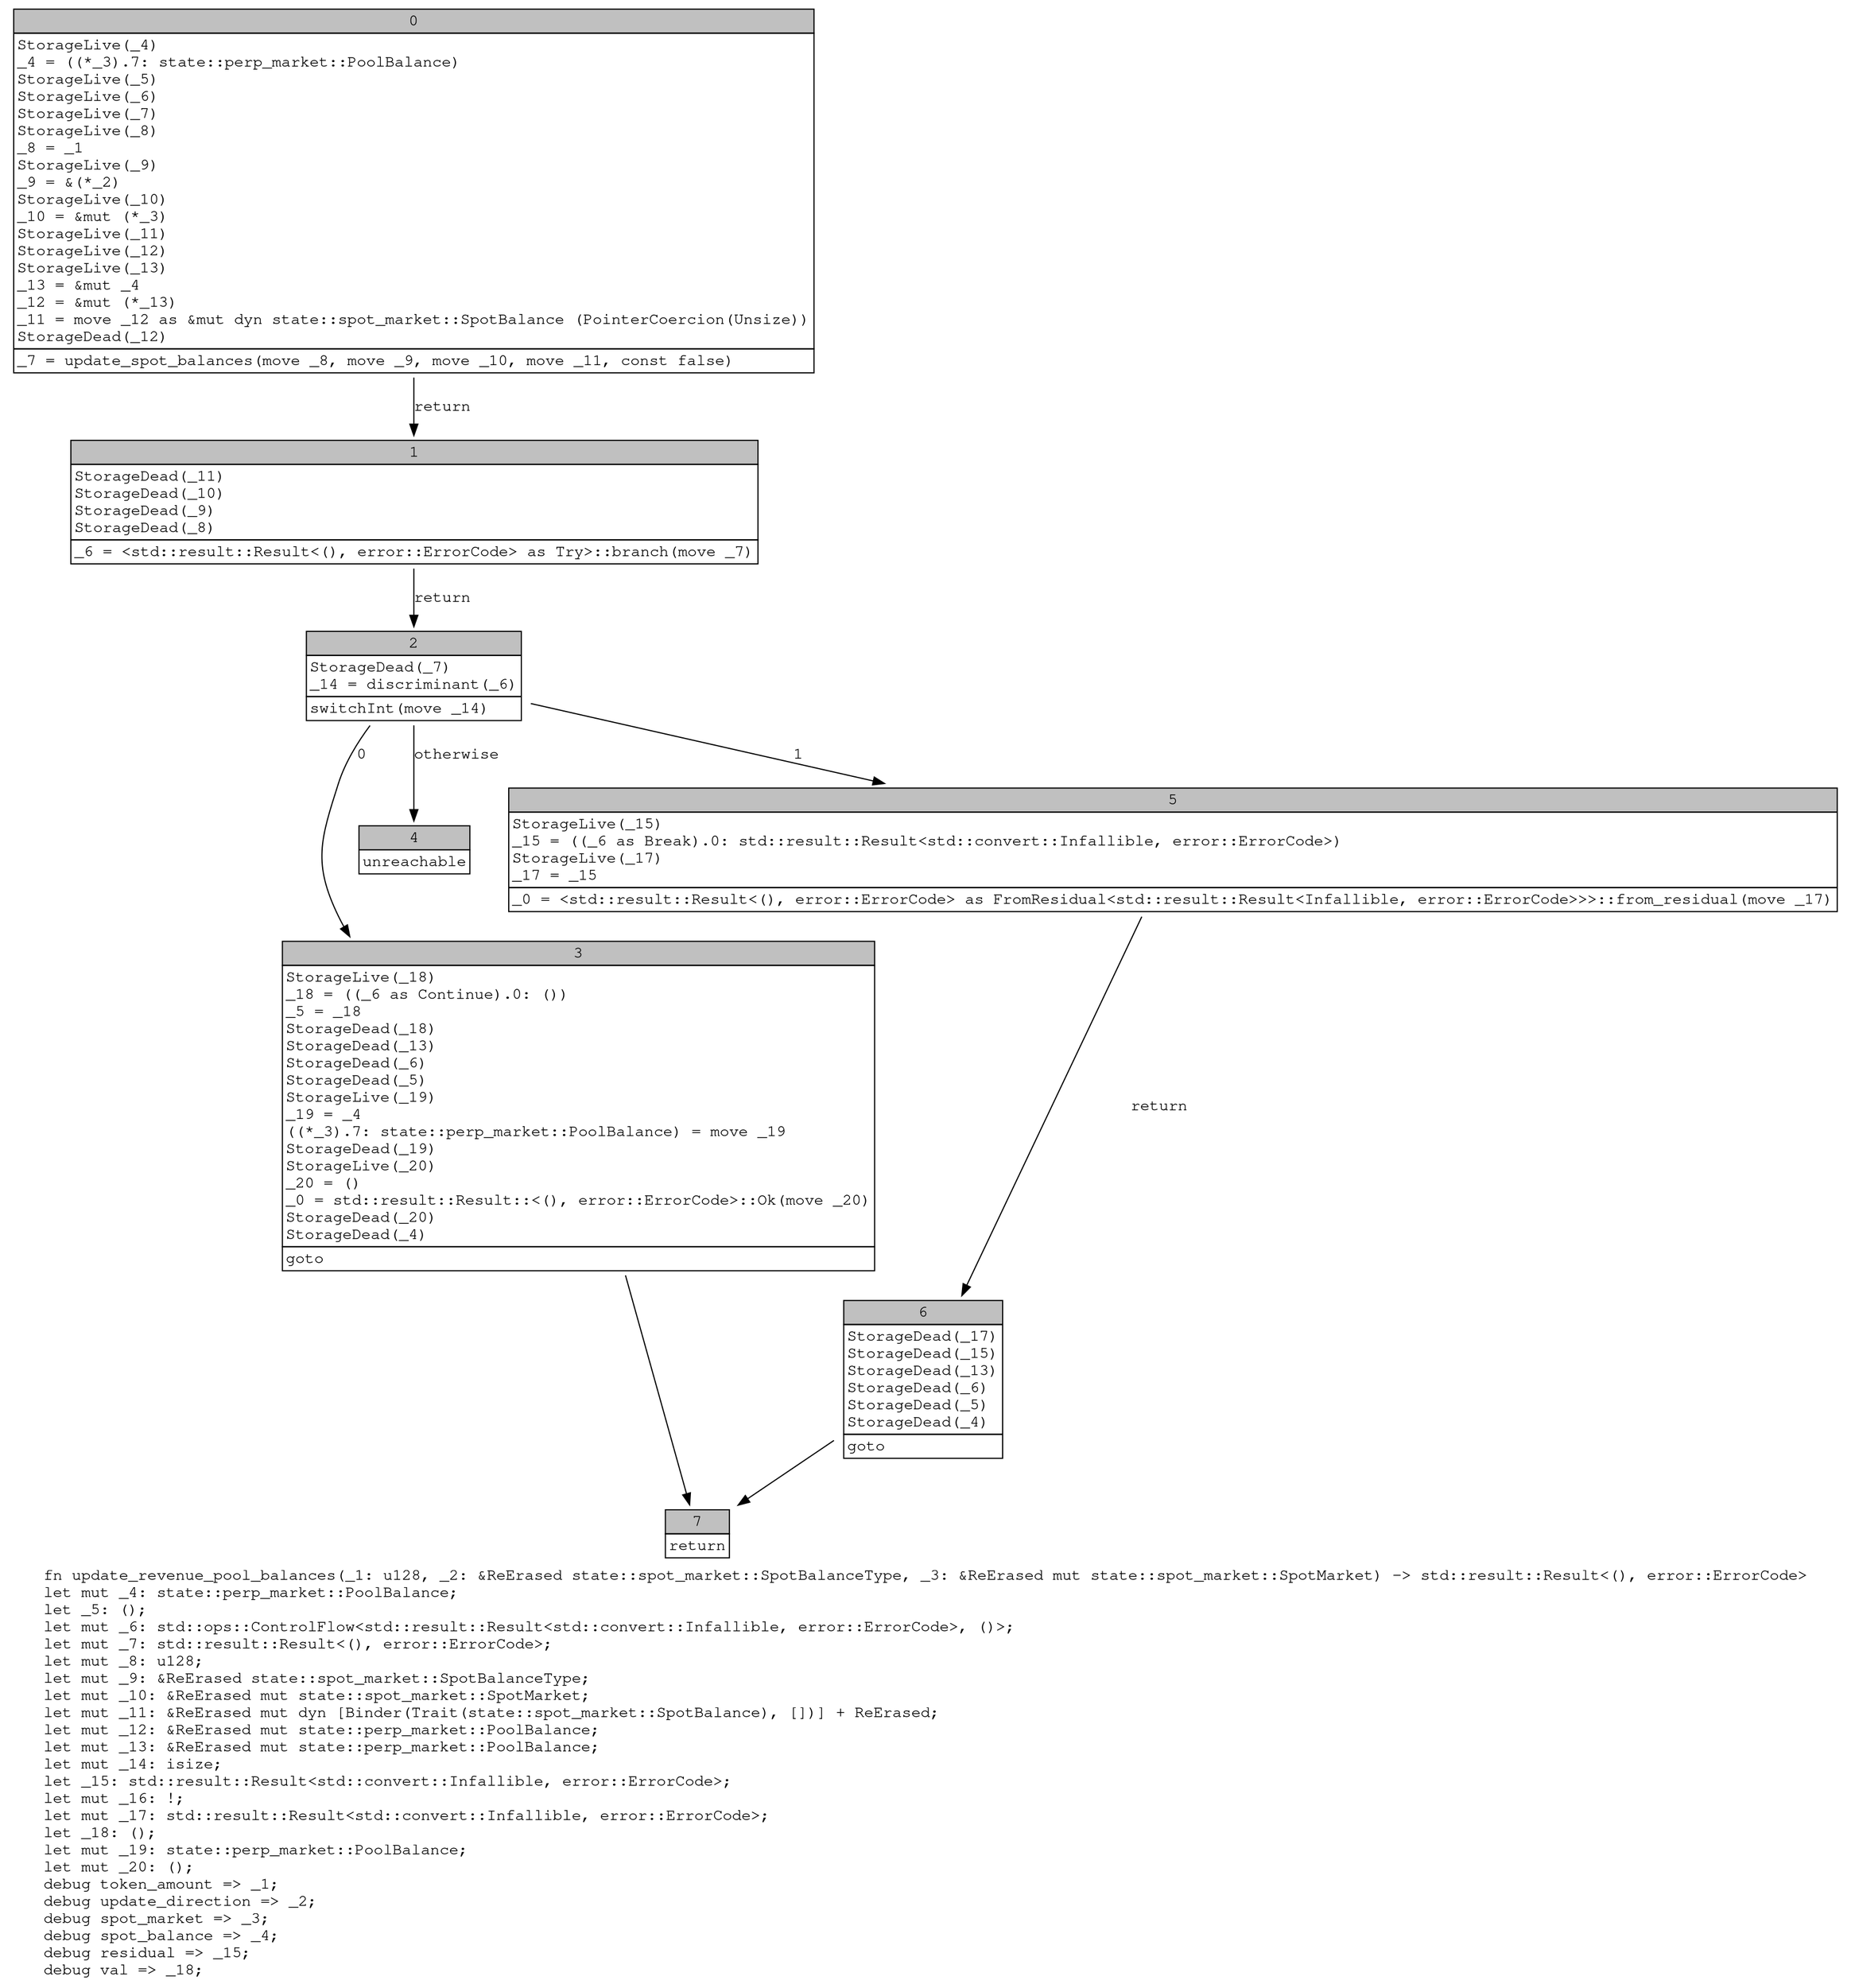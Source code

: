 digraph Mir_0_794 {
    graph [fontname="Courier, monospace"];
    node [fontname="Courier, monospace"];
    edge [fontname="Courier, monospace"];
    label=<fn update_revenue_pool_balances(_1: u128, _2: &amp;ReErased state::spot_market::SpotBalanceType, _3: &amp;ReErased mut state::spot_market::SpotMarket) -&gt; std::result::Result&lt;(), error::ErrorCode&gt;<br align="left"/>let mut _4: state::perp_market::PoolBalance;<br align="left"/>let _5: ();<br align="left"/>let mut _6: std::ops::ControlFlow&lt;std::result::Result&lt;std::convert::Infallible, error::ErrorCode&gt;, ()&gt;;<br align="left"/>let mut _7: std::result::Result&lt;(), error::ErrorCode&gt;;<br align="left"/>let mut _8: u128;<br align="left"/>let mut _9: &amp;ReErased state::spot_market::SpotBalanceType;<br align="left"/>let mut _10: &amp;ReErased mut state::spot_market::SpotMarket;<br align="left"/>let mut _11: &amp;ReErased mut dyn [Binder(Trait(state::spot_market::SpotBalance), [])] + ReErased;<br align="left"/>let mut _12: &amp;ReErased mut state::perp_market::PoolBalance;<br align="left"/>let mut _13: &amp;ReErased mut state::perp_market::PoolBalance;<br align="left"/>let mut _14: isize;<br align="left"/>let _15: std::result::Result&lt;std::convert::Infallible, error::ErrorCode&gt;;<br align="left"/>let mut _16: !;<br align="left"/>let mut _17: std::result::Result&lt;std::convert::Infallible, error::ErrorCode&gt;;<br align="left"/>let _18: ();<br align="left"/>let mut _19: state::perp_market::PoolBalance;<br align="left"/>let mut _20: ();<br align="left"/>debug token_amount =&gt; _1;<br align="left"/>debug update_direction =&gt; _2;<br align="left"/>debug spot_market =&gt; _3;<br align="left"/>debug spot_balance =&gt; _4;<br align="left"/>debug residual =&gt; _15;<br align="left"/>debug val =&gt; _18;<br align="left"/>>;
    bb0__0_794 [shape="none", label=<<table border="0" cellborder="1" cellspacing="0"><tr><td bgcolor="gray" align="center" colspan="1">0</td></tr><tr><td align="left" balign="left">StorageLive(_4)<br/>_4 = ((*_3).7: state::perp_market::PoolBalance)<br/>StorageLive(_5)<br/>StorageLive(_6)<br/>StorageLive(_7)<br/>StorageLive(_8)<br/>_8 = _1<br/>StorageLive(_9)<br/>_9 = &amp;(*_2)<br/>StorageLive(_10)<br/>_10 = &amp;mut (*_3)<br/>StorageLive(_11)<br/>StorageLive(_12)<br/>StorageLive(_13)<br/>_13 = &amp;mut _4<br/>_12 = &amp;mut (*_13)<br/>_11 = move _12 as &amp;mut dyn state::spot_market::SpotBalance (PointerCoercion(Unsize))<br/>StorageDead(_12)<br/></td></tr><tr><td align="left">_7 = update_spot_balances(move _8, move _9, move _10, move _11, const false)</td></tr></table>>];
    bb1__0_794 [shape="none", label=<<table border="0" cellborder="1" cellspacing="0"><tr><td bgcolor="gray" align="center" colspan="1">1</td></tr><tr><td align="left" balign="left">StorageDead(_11)<br/>StorageDead(_10)<br/>StorageDead(_9)<br/>StorageDead(_8)<br/></td></tr><tr><td align="left">_6 = &lt;std::result::Result&lt;(), error::ErrorCode&gt; as Try&gt;::branch(move _7)</td></tr></table>>];
    bb2__0_794 [shape="none", label=<<table border="0" cellborder="1" cellspacing="0"><tr><td bgcolor="gray" align="center" colspan="1">2</td></tr><tr><td align="left" balign="left">StorageDead(_7)<br/>_14 = discriminant(_6)<br/></td></tr><tr><td align="left">switchInt(move _14)</td></tr></table>>];
    bb3__0_794 [shape="none", label=<<table border="0" cellborder="1" cellspacing="0"><tr><td bgcolor="gray" align="center" colspan="1">3</td></tr><tr><td align="left" balign="left">StorageLive(_18)<br/>_18 = ((_6 as Continue).0: ())<br/>_5 = _18<br/>StorageDead(_18)<br/>StorageDead(_13)<br/>StorageDead(_6)<br/>StorageDead(_5)<br/>StorageLive(_19)<br/>_19 = _4<br/>((*_3).7: state::perp_market::PoolBalance) = move _19<br/>StorageDead(_19)<br/>StorageLive(_20)<br/>_20 = ()<br/>_0 = std::result::Result::&lt;(), error::ErrorCode&gt;::Ok(move _20)<br/>StorageDead(_20)<br/>StorageDead(_4)<br/></td></tr><tr><td align="left">goto</td></tr></table>>];
    bb4__0_794 [shape="none", label=<<table border="0" cellborder="1" cellspacing="0"><tr><td bgcolor="gray" align="center" colspan="1">4</td></tr><tr><td align="left">unreachable</td></tr></table>>];
    bb5__0_794 [shape="none", label=<<table border="0" cellborder="1" cellspacing="0"><tr><td bgcolor="gray" align="center" colspan="1">5</td></tr><tr><td align="left" balign="left">StorageLive(_15)<br/>_15 = ((_6 as Break).0: std::result::Result&lt;std::convert::Infallible, error::ErrorCode&gt;)<br/>StorageLive(_17)<br/>_17 = _15<br/></td></tr><tr><td align="left">_0 = &lt;std::result::Result&lt;(), error::ErrorCode&gt; as FromResidual&lt;std::result::Result&lt;Infallible, error::ErrorCode&gt;&gt;&gt;::from_residual(move _17)</td></tr></table>>];
    bb6__0_794 [shape="none", label=<<table border="0" cellborder="1" cellspacing="0"><tr><td bgcolor="gray" align="center" colspan="1">6</td></tr><tr><td align="left" balign="left">StorageDead(_17)<br/>StorageDead(_15)<br/>StorageDead(_13)<br/>StorageDead(_6)<br/>StorageDead(_5)<br/>StorageDead(_4)<br/></td></tr><tr><td align="left">goto</td></tr></table>>];
    bb7__0_794 [shape="none", label=<<table border="0" cellborder="1" cellspacing="0"><tr><td bgcolor="gray" align="center" colspan="1">7</td></tr><tr><td align="left">return</td></tr></table>>];
    bb0__0_794 -> bb1__0_794 [label="return"];
    bb1__0_794 -> bb2__0_794 [label="return"];
    bb2__0_794 -> bb3__0_794 [label="0"];
    bb2__0_794 -> bb5__0_794 [label="1"];
    bb2__0_794 -> bb4__0_794 [label="otherwise"];
    bb3__0_794 -> bb7__0_794 [label=""];
    bb5__0_794 -> bb6__0_794 [label="return"];
    bb6__0_794 -> bb7__0_794 [label=""];
}
